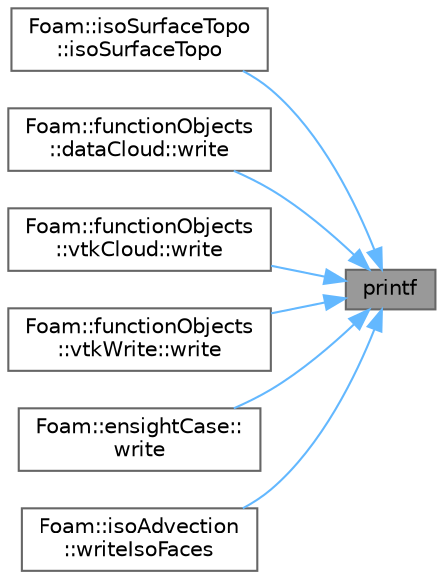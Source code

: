 digraph "printf"
{
 // LATEX_PDF_SIZE
  bgcolor="transparent";
  edge [fontname=Helvetica,fontsize=10,labelfontname=Helvetica,labelfontsize=10];
  node [fontname=Helvetica,fontsize=10,shape=box,height=0.2,width=0.4];
  rankdir="RL";
  Node1 [id="Node000001",label="printf",height=0.2,width=0.4,color="gray40", fillcolor="grey60", style="filled", fontcolor="black",tooltip=" "];
  Node1 -> Node2 [id="edge1_Node000001_Node000002",dir="back",color="steelblue1",style="solid",tooltip=" "];
  Node2 [id="Node000002",label="Foam::isoSurfaceTopo\l::isoSurfaceTopo",height=0.2,width=0.4,color="grey40", fillcolor="white", style="filled",URL="$classFoam_1_1isoSurfaceTopo.html#a9ed99df8160042c45cda78499502c31f",tooltip=" "];
  Node1 -> Node3 [id="edge2_Node000001_Node000003",dir="back",color="steelblue1",style="solid",tooltip=" "];
  Node3 [id="Node000003",label="Foam::functionObjects\l::dataCloud::write",height=0.2,width=0.4,color="grey40", fillcolor="white", style="filled",URL="$classFoam_1_1functionObjects_1_1dataCloud.html#ae8f6374e29a250261b3979bbd6e5cb40",tooltip=" "];
  Node1 -> Node4 [id="edge3_Node000001_Node000004",dir="back",color="steelblue1",style="solid",tooltip=" "];
  Node4 [id="Node000004",label="Foam::functionObjects\l::vtkCloud::write",height=0.2,width=0.4,color="grey40", fillcolor="white", style="filled",URL="$classFoam_1_1functionObjects_1_1vtkCloud.html#ae8f6374e29a250261b3979bbd6e5cb40",tooltip=" "];
  Node1 -> Node5 [id="edge4_Node000001_Node000005",dir="back",color="steelblue1",style="solid",tooltip=" "];
  Node5 [id="Node000005",label="Foam::functionObjects\l::vtkWrite::write",height=0.2,width=0.4,color="grey40", fillcolor="white", style="filled",URL="$classFoam_1_1functionObjects_1_1vtkWrite.html#ae8f6374e29a250261b3979bbd6e5cb40",tooltip=" "];
  Node1 -> Node6 [id="edge5_Node000001_Node000006",dir="back",color="steelblue1",style="solid",tooltip=" "];
  Node6 [id="Node000006",label="Foam::ensightCase::\lwrite",height=0.2,width=0.4,color="grey40", fillcolor="white", style="filled",URL="$classFoam_1_1ensightCase.html#a359617ae7b78900e2591e3eb5421951f",tooltip=" "];
  Node1 -> Node7 [id="edge6_Node000001_Node000007",dir="back",color="steelblue1",style="solid",tooltip=" "];
  Node7 [id="Node000007",label="Foam::isoAdvection\l::writeIsoFaces",height=0.2,width=0.4,color="grey40", fillcolor="white", style="filled",URL="$classFoam_1_1isoAdvection.html#a7de5b3f64a10234fdf537008d11be881",tooltip=" "];
}

